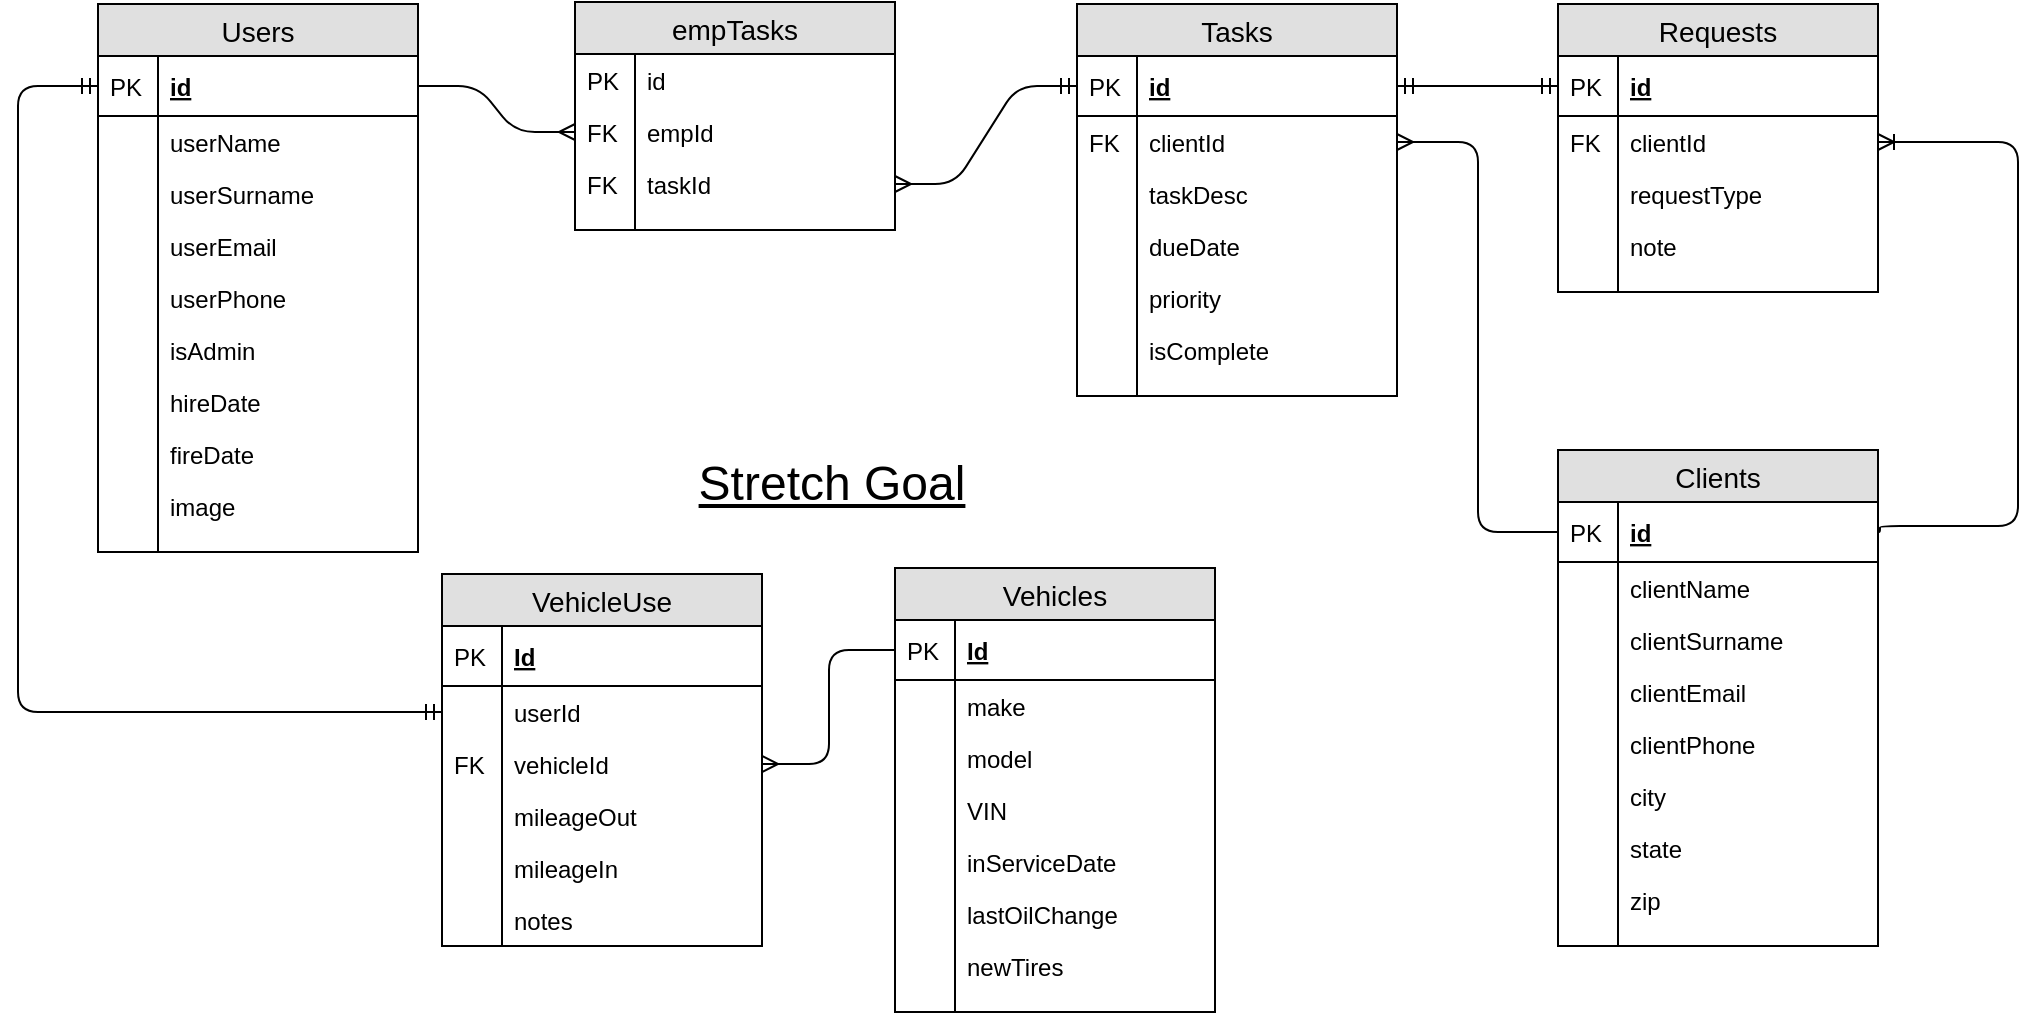 <mxfile version="10.5.8" type="device"><diagram name="Page-1" id="2ca16b54-16f6-2749-3443-fa8db7711227"><mxGraphModel dx="840" dy="484" grid="1" gridSize="10" guides="1" tooltips="1" connect="1" arrows="1" fold="1" page="1" pageScale="1" pageWidth="1100" pageHeight="850" background="#ffffff" math="0" shadow="0"><root><mxCell id="0"/><mxCell id="1" parent="0"/><mxCell id="F_n3rUOLWRbRw96X5YG7-2" value="" style="fontSize=12;html=1;endArrow=ERmany;edgeStyle=elbowEdgeStyle;exitX=0;exitY=0.5;exitDx=0;exitDy=0;entryX=1;entryY=0.5;entryDx=0;entryDy=0;" parent="1" source="qAMtB1thlUddz2v6_5Dv-2" target="qAMtB1thlUddz2v6_5Dv-35" edge="1"><mxGeometry width="100" height="100" relative="1" as="geometry"><mxPoint x="540" y="420" as="sourcePoint"/><mxPoint x="721" y="140" as="targetPoint"/></mxGeometry></mxCell><mxCell id="F_n3rUOLWRbRw96X5YG7-23" value="" style="edgeStyle=entityRelationEdgeStyle;fontSize=12;html=1;endArrow=ERmandOne;startArrow=ERmany;entryX=0;entryY=0.5;entryDx=0;entryDy=0;exitX=1;exitY=0.5;exitDx=0;exitDy=0;startFill=0;" parent="1" source="qAMtB1thlUddz2v6_5Dv-85" target="qAMtB1thlUddz2v6_5Dv-33" edge="1"><mxGeometry width="100" height="100" relative="1" as="geometry"><mxPoint x="450" y="140" as="sourcePoint"/><mxPoint x="170" y="320" as="targetPoint"/></mxGeometry></mxCell><mxCell id="F_n3rUOLWRbRw96X5YG7-24" value="" style="edgeStyle=entityRelationEdgeStyle;fontSize=12;html=1;endArrow=ERmany;exitX=1;exitY=0.5;exitDx=0;exitDy=0;entryX=0;entryY=0.5;entryDx=0;entryDy=0;" parent="1" source="qAMtB1thlUddz2v6_5Dv-58" target="W-1CjCcEE8pVNK3PiZX0-1" edge="1"><mxGeometry width="100" height="100" relative="1" as="geometry"><mxPoint x="70" y="420" as="sourcePoint"/><mxPoint x="310.667" y="141.333" as="targetPoint"/></mxGeometry></mxCell><mxCell id="F_n3rUOLWRbRw96X5YG7-30" value="Vehicles" style="swimlane;fontStyle=0;childLayout=stackLayout;horizontal=1;startSize=26;fillColor=#e0e0e0;horizontalStack=0;resizeParent=1;resizeParentMax=0;resizeLast=0;collapsible=1;marginBottom=0;swimlaneFillColor=#ffffff;align=center;fontSize=14;" parent="1" vertex="1"><mxGeometry x="458.5" y="381" width="160" height="222" as="geometry"/></mxCell><mxCell id="F_n3rUOLWRbRw96X5YG7-31" value="Id" style="shape=partialRectangle;top=0;left=0;right=0;bottom=1;align=left;verticalAlign=middle;fillColor=none;spacingLeft=34;spacingRight=4;overflow=hidden;rotatable=0;points=[[0,0.5],[1,0.5]];portConstraint=eastwest;dropTarget=0;fontStyle=5;fontSize=12;" parent="F_n3rUOLWRbRw96X5YG7-30" vertex="1"><mxGeometry y="26" width="160" height="30" as="geometry"/></mxCell><mxCell id="F_n3rUOLWRbRw96X5YG7-32" value="PK" style="shape=partialRectangle;top=0;left=0;bottom=0;fillColor=none;align=left;verticalAlign=middle;spacingLeft=4;spacingRight=4;overflow=hidden;rotatable=0;points=[];portConstraint=eastwest;part=1;fontSize=12;" parent="F_n3rUOLWRbRw96X5YG7-31" vertex="1" connectable="0"><mxGeometry width="30" height="30" as="geometry"/></mxCell><mxCell id="F_n3rUOLWRbRw96X5YG7-33" value="make" style="shape=partialRectangle;top=0;left=0;right=0;bottom=0;align=left;verticalAlign=top;fillColor=none;spacingLeft=34;spacingRight=4;overflow=hidden;rotatable=0;points=[[0,0.5],[1,0.5]];portConstraint=eastwest;dropTarget=0;fontSize=12;" parent="F_n3rUOLWRbRw96X5YG7-30" vertex="1"><mxGeometry y="56" width="160" height="26" as="geometry"/></mxCell><mxCell id="F_n3rUOLWRbRw96X5YG7-34" value="" style="shape=partialRectangle;top=0;left=0;bottom=0;fillColor=none;align=left;verticalAlign=top;spacingLeft=4;spacingRight=4;overflow=hidden;rotatable=0;points=[];portConstraint=eastwest;part=1;fontSize=12;" parent="F_n3rUOLWRbRw96X5YG7-33" vertex="1" connectable="0"><mxGeometry width="30" height="26" as="geometry"/></mxCell><mxCell id="F_n3rUOLWRbRw96X5YG7-35" value="model" style="shape=partialRectangle;top=0;left=0;right=0;bottom=0;align=left;verticalAlign=top;fillColor=none;spacingLeft=34;spacingRight=4;overflow=hidden;rotatable=0;points=[[0,0.5],[1,0.5]];portConstraint=eastwest;dropTarget=0;fontSize=12;" parent="F_n3rUOLWRbRw96X5YG7-30" vertex="1"><mxGeometry y="82" width="160" height="26" as="geometry"/></mxCell><mxCell id="F_n3rUOLWRbRw96X5YG7-36" value="" style="shape=partialRectangle;top=0;left=0;bottom=0;fillColor=none;align=left;verticalAlign=top;spacingLeft=4;spacingRight=4;overflow=hidden;rotatable=0;points=[];portConstraint=eastwest;part=1;fontSize=12;" parent="F_n3rUOLWRbRw96X5YG7-35" vertex="1" connectable="0"><mxGeometry width="30" height="26" as="geometry"/></mxCell><mxCell id="F_n3rUOLWRbRw96X5YG7-37" value="VIN" style="shape=partialRectangle;top=0;left=0;right=0;bottom=0;align=left;verticalAlign=top;fillColor=none;spacingLeft=34;spacingRight=4;overflow=hidden;rotatable=0;points=[[0,0.5],[1,0.5]];portConstraint=eastwest;dropTarget=0;fontSize=12;" parent="F_n3rUOLWRbRw96X5YG7-30" vertex="1"><mxGeometry y="108" width="160" height="26" as="geometry"/></mxCell><mxCell id="F_n3rUOLWRbRw96X5YG7-38" value="" style="shape=partialRectangle;top=0;left=0;bottom=0;fillColor=none;align=left;verticalAlign=top;spacingLeft=4;spacingRight=4;overflow=hidden;rotatable=0;points=[];portConstraint=eastwest;part=1;fontSize=12;" parent="F_n3rUOLWRbRw96X5YG7-37" vertex="1" connectable="0"><mxGeometry width="30" height="26" as="geometry"/></mxCell><mxCell id="qAMtB1thlUddz2v6_5Dv-51" value="inServiceDate" style="shape=partialRectangle;top=0;left=0;right=0;bottom=0;align=left;verticalAlign=top;fillColor=none;spacingLeft=34;spacingRight=4;overflow=hidden;rotatable=0;points=[[0,0.5],[1,0.5]];portConstraint=eastwest;dropTarget=0;fontSize=12;" parent="F_n3rUOLWRbRw96X5YG7-30" vertex="1"><mxGeometry y="134" width="160" height="26" as="geometry"/></mxCell><mxCell id="qAMtB1thlUddz2v6_5Dv-52" value="" style="shape=partialRectangle;top=0;left=0;bottom=0;fillColor=none;align=left;verticalAlign=top;spacingLeft=4;spacingRight=4;overflow=hidden;rotatable=0;points=[];portConstraint=eastwest;part=1;fontSize=12;" parent="qAMtB1thlUddz2v6_5Dv-51" vertex="1" connectable="0"><mxGeometry width="30" height="26" as="geometry"/></mxCell><mxCell id="qAMtB1thlUddz2v6_5Dv-53" value="lastOilChange" style="shape=partialRectangle;top=0;left=0;right=0;bottom=0;align=left;verticalAlign=top;fillColor=none;spacingLeft=34;spacingRight=4;overflow=hidden;rotatable=0;points=[[0,0.5],[1,0.5]];portConstraint=eastwest;dropTarget=0;fontSize=12;" parent="F_n3rUOLWRbRw96X5YG7-30" vertex="1"><mxGeometry y="160" width="160" height="26" as="geometry"/></mxCell><mxCell id="qAMtB1thlUddz2v6_5Dv-54" value="" style="shape=partialRectangle;top=0;left=0;bottom=0;fillColor=none;align=left;verticalAlign=top;spacingLeft=4;spacingRight=4;overflow=hidden;rotatable=0;points=[];portConstraint=eastwest;part=1;fontSize=12;" parent="qAMtB1thlUddz2v6_5Dv-53" vertex="1" connectable="0"><mxGeometry width="30" height="26" as="geometry"/></mxCell><mxCell id="qAMtB1thlUddz2v6_5Dv-55" value="newTires&#10;&#10;" style="shape=partialRectangle;top=0;left=0;right=0;bottom=0;align=left;verticalAlign=top;fillColor=none;spacingLeft=34;spacingRight=4;overflow=hidden;rotatable=0;points=[[0,0.5],[1,0.5]];portConstraint=eastwest;dropTarget=0;fontSize=12;" parent="F_n3rUOLWRbRw96X5YG7-30" vertex="1"><mxGeometry y="186" width="160" height="26" as="geometry"/></mxCell><mxCell id="qAMtB1thlUddz2v6_5Dv-56" value="" style="shape=partialRectangle;top=0;left=0;bottom=0;fillColor=none;align=left;verticalAlign=top;spacingLeft=4;spacingRight=4;overflow=hidden;rotatable=0;points=[];portConstraint=eastwest;part=1;fontSize=12;" parent="qAMtB1thlUddz2v6_5Dv-55" vertex="1" connectable="0"><mxGeometry width="30" height="26" as="geometry"/></mxCell><mxCell id="F_n3rUOLWRbRw96X5YG7-39" value="" style="shape=partialRectangle;top=0;left=0;right=0;bottom=0;align=left;verticalAlign=top;fillColor=none;spacingLeft=34;spacingRight=4;overflow=hidden;rotatable=0;points=[[0,0.5],[1,0.5]];portConstraint=eastwest;dropTarget=0;fontSize=12;" parent="F_n3rUOLWRbRw96X5YG7-30" vertex="1"><mxGeometry y="212" width="160" height="10" as="geometry"/></mxCell><mxCell id="F_n3rUOLWRbRw96X5YG7-40" value="" style="shape=partialRectangle;top=0;left=0;bottom=0;fillColor=none;align=left;verticalAlign=top;spacingLeft=4;spacingRight=4;overflow=hidden;rotatable=0;points=[];portConstraint=eastwest;part=1;fontSize=12;" parent="F_n3rUOLWRbRw96X5YG7-39" vertex="1" connectable="0"><mxGeometry width="30" height="10" as="geometry"/></mxCell><mxCell id="F_n3rUOLWRbRw96X5YG7-48" value="VehicleUse" style="swimlane;fontStyle=0;childLayout=stackLayout;horizontal=1;startSize=26;fillColor=#e0e0e0;horizontalStack=0;resizeParent=1;resizeParentMax=0;resizeLast=0;collapsible=1;marginBottom=0;swimlaneFillColor=#ffffff;align=center;fontSize=14;" parent="1" vertex="1"><mxGeometry x="232" y="384" width="160" height="186" as="geometry"/></mxCell><mxCell id="F_n3rUOLWRbRw96X5YG7-49" value="Id" style="shape=partialRectangle;top=0;left=0;right=0;bottom=1;align=left;verticalAlign=middle;fillColor=none;spacingLeft=34;spacingRight=4;overflow=hidden;rotatable=0;points=[[0,0.5],[1,0.5]];portConstraint=eastwest;dropTarget=0;fontStyle=5;fontSize=12;" parent="F_n3rUOLWRbRw96X5YG7-48" vertex="1"><mxGeometry y="26" width="160" height="30" as="geometry"/></mxCell><mxCell id="F_n3rUOLWRbRw96X5YG7-50" value="PK" style="shape=partialRectangle;top=0;left=0;bottom=0;fillColor=none;align=left;verticalAlign=middle;spacingLeft=4;spacingRight=4;overflow=hidden;rotatable=0;points=[];portConstraint=eastwest;part=1;fontSize=12;" parent="F_n3rUOLWRbRw96X5YG7-49" vertex="1" connectable="0"><mxGeometry width="30" height="30" as="geometry"/></mxCell><mxCell id="F_n3rUOLWRbRw96X5YG7-51" value="userId" style="shape=partialRectangle;top=0;left=0;right=0;bottom=0;align=left;verticalAlign=top;fillColor=none;spacingLeft=34;spacingRight=4;overflow=hidden;rotatable=0;points=[[0,0.5],[1,0.5]];portConstraint=eastwest;dropTarget=0;fontSize=12;" parent="F_n3rUOLWRbRw96X5YG7-48" vertex="1"><mxGeometry y="56" width="160" height="26" as="geometry"/></mxCell><mxCell id="F_n3rUOLWRbRw96X5YG7-52" value="" style="shape=partialRectangle;top=0;left=0;bottom=0;fillColor=none;align=left;verticalAlign=top;spacingLeft=4;spacingRight=4;overflow=hidden;rotatable=0;points=[];portConstraint=eastwest;part=1;fontSize=12;" parent="F_n3rUOLWRbRw96X5YG7-51" vertex="1" connectable="0"><mxGeometry width="30" height="26" as="geometry"/></mxCell><mxCell id="F_n3rUOLWRbRw96X5YG7-53" value="vehicleId" style="shape=partialRectangle;top=0;left=0;right=0;bottom=0;align=left;verticalAlign=top;fillColor=none;spacingLeft=34;spacingRight=4;overflow=hidden;rotatable=0;points=[[0,0.5],[1,0.5]];portConstraint=eastwest;dropTarget=0;fontSize=12;" parent="F_n3rUOLWRbRw96X5YG7-48" vertex="1"><mxGeometry y="82" width="160" height="26" as="geometry"/></mxCell><mxCell id="F_n3rUOLWRbRw96X5YG7-54" value="FK" style="shape=partialRectangle;top=0;left=0;bottom=0;fillColor=none;align=left;verticalAlign=top;spacingLeft=4;spacingRight=4;overflow=hidden;rotatable=0;points=[];portConstraint=eastwest;part=1;fontSize=12;" parent="F_n3rUOLWRbRw96X5YG7-53" vertex="1" connectable="0"><mxGeometry width="30" height="26" as="geometry"/></mxCell><mxCell id="F_n3rUOLWRbRw96X5YG7-66" value="mileageOut" style="shape=partialRectangle;top=0;left=0;right=0;bottom=0;align=left;verticalAlign=top;fillColor=none;spacingLeft=34;spacingRight=4;overflow=hidden;rotatable=0;points=[[0,0.5],[1,0.5]];portConstraint=eastwest;dropTarget=0;fontSize=12;" parent="F_n3rUOLWRbRw96X5YG7-48" vertex="1"><mxGeometry y="108" width="160" height="26" as="geometry"/></mxCell><mxCell id="F_n3rUOLWRbRw96X5YG7-67" value="" style="shape=partialRectangle;top=0;left=0;bottom=0;fillColor=none;align=left;verticalAlign=top;spacingLeft=4;spacingRight=4;overflow=hidden;rotatable=0;points=[];portConstraint=eastwest;part=1;fontSize=12;" parent="F_n3rUOLWRbRw96X5YG7-66" vertex="1" connectable="0"><mxGeometry width="30" height="26" as="geometry"/></mxCell><mxCell id="F_n3rUOLWRbRw96X5YG7-55" value="mileageIn" style="shape=partialRectangle;top=0;left=0;right=0;bottom=0;align=left;verticalAlign=top;fillColor=none;spacingLeft=34;spacingRight=4;overflow=hidden;rotatable=0;points=[[0,0.5],[1,0.5]];portConstraint=eastwest;dropTarget=0;fontSize=12;" parent="F_n3rUOLWRbRw96X5YG7-48" vertex="1"><mxGeometry y="134" width="160" height="26" as="geometry"/></mxCell><mxCell id="F_n3rUOLWRbRw96X5YG7-56" value="" style="shape=partialRectangle;top=0;left=0;bottom=0;fillColor=none;align=left;verticalAlign=top;spacingLeft=4;spacingRight=4;overflow=hidden;rotatable=0;points=[];portConstraint=eastwest;part=1;fontSize=12;" parent="F_n3rUOLWRbRw96X5YG7-55" vertex="1" connectable="0"><mxGeometry width="30" height="26" as="geometry"/></mxCell><mxCell id="qAMtB1thlUddz2v6_5Dv-49" value="notes" style="shape=partialRectangle;top=0;left=0;right=0;bottom=0;align=left;verticalAlign=top;fillColor=none;spacingLeft=34;spacingRight=4;overflow=hidden;rotatable=0;points=[[0,0.5],[1,0.5]];portConstraint=eastwest;dropTarget=0;fontSize=12;" parent="F_n3rUOLWRbRw96X5YG7-48" vertex="1"><mxGeometry y="160" width="160" height="26" as="geometry"/></mxCell><mxCell id="qAMtB1thlUddz2v6_5Dv-50" value="" style="shape=partialRectangle;top=0;left=0;bottom=0;fillColor=none;align=left;verticalAlign=top;spacingLeft=4;spacingRight=4;overflow=hidden;rotatable=0;points=[];portConstraint=eastwest;part=1;fontSize=12;" parent="qAMtB1thlUddz2v6_5Dv-49" vertex="1" connectable="0"><mxGeometry width="30" height="26" as="geometry"/></mxCell><mxCell id="F_n3rUOLWRbRw96X5YG7-82" value="" style="fontSize=12;html=1;endArrow=ERmandOne;startArrow=ERmandOne;entryX=0;entryY=0.5;entryDx=0;entryDy=0;exitX=0.011;exitY=0.161;exitDx=0;exitDy=0;exitPerimeter=0;strokeColor=none;rounded=0;" parent="1" target="F_n3rUOLWRbRw96X5YG7-51" edge="1"><mxGeometry width="100" height="100" relative="1" as="geometry"><mxPoint x="61.333" y="129.333" as="sourcePoint"/><mxPoint x="170" y="560" as="targetPoint"/></mxGeometry></mxCell><mxCell id="F_n3rUOLWRbRw96X5YG7-83" value="" style="edgeStyle=elbowEdgeStyle;fontSize=12;html=1;endArrow=ERmandOne;startArrow=ERmandOne;entryX=0;entryY=0.5;entryDx=0;entryDy=0;exitX=0;exitY=0.5;exitDx=0;exitDy=0;" parent="1" source="F_n3rUOLWRbRw96X5YG7-51" target="qAMtB1thlUddz2v6_5Dv-58" edge="1"><mxGeometry width="100" height="100" relative="1" as="geometry"><mxPoint x="50" y="660" as="sourcePoint"/><mxPoint x="150" y="560" as="targetPoint"/><Array as="points"><mxPoint x="20" y="290"/><mxPoint x="260" y="330"/></Array></mxGeometry></mxCell><mxCell id="F_n3rUOLWRbRw96X5YG7-87" value="" style="fontSize=12;html=1;endArrow=ERmany;entryX=1;entryY=0.5;entryDx=0;entryDy=0;exitX=0;exitY=0.5;exitDx=0;exitDy=0;edgeStyle=elbowEdgeStyle;" parent="1" source="F_n3rUOLWRbRw96X5YG7-31" target="F_n3rUOLWRbRw96X5YG7-53" edge="1"><mxGeometry width="100" height="100" relative="1" as="geometry"><mxPoint x="-96" y="591" as="sourcePoint"/><mxPoint x="4" y="491" as="targetPoint"/></mxGeometry></mxCell><mxCell id="Wy26RflPWvKwtDGVG8zo-1" value="&lt;font style=&quot;font-size: 24px&quot;&gt;&lt;u&gt;Stretch Goal&lt;/u&gt;&lt;/font&gt;" style="text;html=1;strokeColor=none;fillColor=none;align=center;verticalAlign=middle;whiteSpace=wrap;rounded=0;" parent="1" vertex="1"><mxGeometry x="312" y="329" width="230" height="20" as="geometry"/></mxCell><mxCell id="Wy26RflPWvKwtDGVG8zo-7" value="Requests" style="swimlane;fontStyle=0;childLayout=stackLayout;horizontal=1;startSize=26;fillColor=#e0e0e0;horizontalStack=0;resizeParent=1;resizeParentMax=0;resizeLast=0;collapsible=1;marginBottom=0;swimlaneFillColor=#ffffff;align=center;fontSize=14;" parent="1" vertex="1"><mxGeometry x="790" y="99" width="160" height="144" as="geometry"/></mxCell><mxCell id="Wy26RflPWvKwtDGVG8zo-8" value="id" style="shape=partialRectangle;top=0;left=0;right=0;bottom=1;align=left;verticalAlign=middle;fillColor=none;spacingLeft=34;spacingRight=4;overflow=hidden;rotatable=0;points=[[0,0.5],[1,0.5]];portConstraint=eastwest;dropTarget=0;fontStyle=5;fontSize=12;" parent="Wy26RflPWvKwtDGVG8zo-7" vertex="1"><mxGeometry y="26" width="160" height="30" as="geometry"/></mxCell><mxCell id="Wy26RflPWvKwtDGVG8zo-9" value="PK" style="shape=partialRectangle;top=0;left=0;bottom=0;fillColor=none;align=left;verticalAlign=middle;spacingLeft=4;spacingRight=4;overflow=hidden;rotatable=0;points=[];portConstraint=eastwest;part=1;fontSize=12;" parent="Wy26RflPWvKwtDGVG8zo-8" vertex="1" connectable="0"><mxGeometry width="30" height="30" as="geometry"/></mxCell><mxCell id="Wy26RflPWvKwtDGVG8zo-10" value="clientId" style="shape=partialRectangle;top=0;left=0;right=0;bottom=0;align=left;verticalAlign=top;fillColor=none;spacingLeft=34;spacingRight=4;overflow=hidden;rotatable=0;points=[[0,0.5],[1,0.5]];portConstraint=eastwest;dropTarget=0;fontSize=12;" parent="Wy26RflPWvKwtDGVG8zo-7" vertex="1"><mxGeometry y="56" width="160" height="26" as="geometry"/></mxCell><mxCell id="Wy26RflPWvKwtDGVG8zo-11" value="FK" style="shape=partialRectangle;top=0;left=0;bottom=0;fillColor=none;align=left;verticalAlign=top;spacingLeft=4;spacingRight=4;overflow=hidden;rotatable=0;points=[];portConstraint=eastwest;part=1;fontSize=12;" parent="Wy26RflPWvKwtDGVG8zo-10" vertex="1" connectable="0"><mxGeometry width="30" height="26" as="geometry"/></mxCell><mxCell id="Wy26RflPWvKwtDGVG8zo-12" value="requestType" style="shape=partialRectangle;top=0;left=0;right=0;bottom=0;align=left;verticalAlign=top;fillColor=none;spacingLeft=34;spacingRight=4;overflow=hidden;rotatable=0;points=[[0,0.5],[1,0.5]];portConstraint=eastwest;dropTarget=0;fontSize=12;" parent="Wy26RflPWvKwtDGVG8zo-7" vertex="1"><mxGeometry y="82" width="160" height="26" as="geometry"/></mxCell><mxCell id="Wy26RflPWvKwtDGVG8zo-13" value="" style="shape=partialRectangle;top=0;left=0;bottom=0;fillColor=none;align=left;verticalAlign=top;spacingLeft=4;spacingRight=4;overflow=hidden;rotatable=0;points=[];portConstraint=eastwest;part=1;fontSize=12;" parent="Wy26RflPWvKwtDGVG8zo-12" vertex="1" connectable="0"><mxGeometry width="30" height="26" as="geometry"/></mxCell><mxCell id="Wy26RflPWvKwtDGVG8zo-14" value="note" style="shape=partialRectangle;top=0;left=0;right=0;bottom=0;align=left;verticalAlign=top;fillColor=none;spacingLeft=34;spacingRight=4;overflow=hidden;rotatable=0;points=[[0,0.5],[1,0.5]];portConstraint=eastwest;dropTarget=0;fontSize=12;" parent="Wy26RflPWvKwtDGVG8zo-7" vertex="1"><mxGeometry y="108" width="160" height="26" as="geometry"/></mxCell><mxCell id="Wy26RflPWvKwtDGVG8zo-15" value="" style="shape=partialRectangle;top=0;left=0;bottom=0;fillColor=none;align=left;verticalAlign=top;spacingLeft=4;spacingRight=4;overflow=hidden;rotatable=0;points=[];portConstraint=eastwest;part=1;fontSize=12;" parent="Wy26RflPWvKwtDGVG8zo-14" vertex="1" connectable="0"><mxGeometry width="30" height="26" as="geometry"/></mxCell><mxCell id="Wy26RflPWvKwtDGVG8zo-16" value="" style="shape=partialRectangle;top=0;left=0;right=0;bottom=0;align=left;verticalAlign=top;fillColor=none;spacingLeft=34;spacingRight=4;overflow=hidden;rotatable=0;points=[[0,0.5],[1,0.5]];portConstraint=eastwest;dropTarget=0;fontSize=12;" parent="Wy26RflPWvKwtDGVG8zo-7" vertex="1"><mxGeometry y="134" width="160" height="10" as="geometry"/></mxCell><mxCell id="Wy26RflPWvKwtDGVG8zo-17" value="" style="shape=partialRectangle;top=0;left=0;bottom=0;fillColor=none;align=left;verticalAlign=top;spacingLeft=4;spacingRight=4;overflow=hidden;rotatable=0;points=[];portConstraint=eastwest;part=1;fontSize=12;" parent="Wy26RflPWvKwtDGVG8zo-16" vertex="1" connectable="0"><mxGeometry width="30" height="10" as="geometry"/></mxCell><mxCell id="Wy26RflPWvKwtDGVG8zo-18" value="" style="edgeStyle=orthogonalEdgeStyle;fontSize=12;html=1;endArrow=ERoneToMany;entryX=1;entryY=0.5;entryDx=0;entryDy=0;exitX=1;exitY=0.5;exitDx=0;exitDy=0;" parent="1" source="qAMtB1thlUddz2v6_5Dv-2" target="Wy26RflPWvKwtDGVG8zo-10" edge="1"><mxGeometry width="100" height="100" relative="1" as="geometry"><mxPoint x="970" y="370" as="sourcePoint"/><mxPoint x="680" y="428" as="targetPoint"/><Array as="points"><mxPoint x="951" y="360"/><mxPoint x="1020" y="360"/><mxPoint x="1020" y="168"/></Array></mxGeometry></mxCell><mxCell id="Wy26RflPWvKwtDGVG8zo-19" value="" style="edgeStyle=entityRelationEdgeStyle;fontSize=12;html=1;endArrow=ERmandOne;startArrow=ERmandOne;entryX=0;entryY=0.5;entryDx=0;entryDy=0;exitX=1;exitY=0.5;exitDx=0;exitDy=0;" parent="1" source="qAMtB1thlUddz2v6_5Dv-33" target="Wy26RflPWvKwtDGVG8zo-8" edge="1"><mxGeometry width="100" height="100" relative="1" as="geometry"><mxPoint x="730" y="130" as="sourcePoint"/><mxPoint x="680" y="380" as="targetPoint"/></mxGeometry></mxCell><mxCell id="qAMtB1thlUddz2v6_5Dv-1" value="Clients" style="swimlane;fontStyle=0;childLayout=stackLayout;horizontal=1;startSize=26;fillColor=#e0e0e0;horizontalStack=0;resizeParent=1;resizeParentMax=0;resizeLast=0;collapsible=1;marginBottom=0;swimlaneFillColor=#ffffff;align=center;fontSize=14;" parent="1" vertex="1"><mxGeometry x="790" y="322" width="160" height="248" as="geometry"/></mxCell><mxCell id="qAMtB1thlUddz2v6_5Dv-2" value="id" style="shape=partialRectangle;top=0;left=0;right=0;bottom=1;align=left;verticalAlign=middle;fillColor=none;spacingLeft=34;spacingRight=4;overflow=hidden;rotatable=0;points=[[0,0.5],[1,0.5]];portConstraint=eastwest;dropTarget=0;fontStyle=5;fontSize=12;" parent="qAMtB1thlUddz2v6_5Dv-1" vertex="1"><mxGeometry y="26" width="160" height="30" as="geometry"/></mxCell><mxCell id="qAMtB1thlUddz2v6_5Dv-3" value="PK" style="shape=partialRectangle;top=0;left=0;bottom=0;fillColor=none;align=left;verticalAlign=middle;spacingLeft=4;spacingRight=4;overflow=hidden;rotatable=0;points=[];portConstraint=eastwest;part=1;fontSize=12;" parent="qAMtB1thlUddz2v6_5Dv-2" vertex="1" connectable="0"><mxGeometry width="30" height="30" as="geometry"/></mxCell><mxCell id="qAMtB1thlUddz2v6_5Dv-4" value="clientName" style="shape=partialRectangle;top=0;left=0;right=0;bottom=0;align=left;verticalAlign=top;fillColor=none;spacingLeft=34;spacingRight=4;overflow=hidden;rotatable=0;points=[[0,0.5],[1,0.5]];portConstraint=eastwest;dropTarget=0;fontSize=12;" parent="qAMtB1thlUddz2v6_5Dv-1" vertex="1"><mxGeometry y="56" width="160" height="26" as="geometry"/></mxCell><mxCell id="qAMtB1thlUddz2v6_5Dv-5" value="" style="shape=partialRectangle;top=0;left=0;bottom=0;fillColor=none;align=left;verticalAlign=top;spacingLeft=4;spacingRight=4;overflow=hidden;rotatable=0;points=[];portConstraint=eastwest;part=1;fontSize=12;" parent="qAMtB1thlUddz2v6_5Dv-4" vertex="1" connectable="0"><mxGeometry width="30" height="26" as="geometry"/></mxCell><mxCell id="qAMtB1thlUddz2v6_5Dv-26" value="clientSurname" style="shape=partialRectangle;top=0;left=0;right=0;bottom=0;align=left;verticalAlign=top;fillColor=none;spacingLeft=34;spacingRight=4;overflow=hidden;rotatable=0;points=[[0,0.5],[1,0.5]];portConstraint=eastwest;dropTarget=0;fontSize=12;" parent="qAMtB1thlUddz2v6_5Dv-1" vertex="1"><mxGeometry y="82" width="160" height="26" as="geometry"/></mxCell><mxCell id="qAMtB1thlUddz2v6_5Dv-27" value="" style="shape=partialRectangle;top=0;left=0;bottom=0;fillColor=none;align=left;verticalAlign=top;spacingLeft=4;spacingRight=4;overflow=hidden;rotatable=0;points=[];portConstraint=eastwest;part=1;fontSize=12;" parent="qAMtB1thlUddz2v6_5Dv-26" vertex="1" connectable="0"><mxGeometry width="30" height="26" as="geometry"/></mxCell><mxCell id="qAMtB1thlUddz2v6_5Dv-24" value="clientEmail" style="shape=partialRectangle;top=0;left=0;right=0;bottom=0;align=left;verticalAlign=top;fillColor=none;spacingLeft=34;spacingRight=4;overflow=hidden;rotatable=0;points=[[0,0.5],[1,0.5]];portConstraint=eastwest;dropTarget=0;fontSize=12;" parent="qAMtB1thlUddz2v6_5Dv-1" vertex="1"><mxGeometry y="108" width="160" height="26" as="geometry"/></mxCell><mxCell id="qAMtB1thlUddz2v6_5Dv-25" value="" style="shape=partialRectangle;top=0;left=0;bottom=0;fillColor=none;align=left;verticalAlign=top;spacingLeft=4;spacingRight=4;overflow=hidden;rotatable=0;points=[];portConstraint=eastwest;part=1;fontSize=12;" parent="qAMtB1thlUddz2v6_5Dv-24" vertex="1" connectable="0"><mxGeometry width="30" height="26" as="geometry"/></mxCell><mxCell id="qAMtB1thlUddz2v6_5Dv-6" value="clientPhone" style="shape=partialRectangle;top=0;left=0;right=0;bottom=0;align=left;verticalAlign=top;fillColor=none;spacingLeft=34;spacingRight=4;overflow=hidden;rotatable=0;points=[[0,0.5],[1,0.5]];portConstraint=eastwest;dropTarget=0;fontSize=12;" parent="qAMtB1thlUddz2v6_5Dv-1" vertex="1"><mxGeometry y="134" width="160" height="26" as="geometry"/></mxCell><mxCell id="qAMtB1thlUddz2v6_5Dv-7" value="" style="shape=partialRectangle;top=0;left=0;bottom=0;fillColor=none;align=left;verticalAlign=top;spacingLeft=4;spacingRight=4;overflow=hidden;rotatable=0;points=[];portConstraint=eastwest;part=1;fontSize=12;" parent="qAMtB1thlUddz2v6_5Dv-6" vertex="1" connectable="0"><mxGeometry width="30" height="26" as="geometry"/></mxCell><mxCell id="qAMtB1thlUddz2v6_5Dv-28" value="city" style="shape=partialRectangle;top=0;left=0;right=0;bottom=0;align=left;verticalAlign=top;fillColor=none;spacingLeft=34;spacingRight=4;overflow=hidden;rotatable=0;points=[[0,0.5],[1,0.5]];portConstraint=eastwest;dropTarget=0;fontSize=12;" parent="qAMtB1thlUddz2v6_5Dv-1" vertex="1"><mxGeometry y="160" width="160" height="26" as="geometry"/></mxCell><mxCell id="qAMtB1thlUddz2v6_5Dv-29" value="" style="shape=partialRectangle;top=0;left=0;bottom=0;fillColor=none;align=left;verticalAlign=top;spacingLeft=4;spacingRight=4;overflow=hidden;rotatable=0;points=[];portConstraint=eastwest;part=1;fontSize=12;" parent="qAMtB1thlUddz2v6_5Dv-28" vertex="1" connectable="0"><mxGeometry width="30" height="26" as="geometry"/></mxCell><mxCell id="qAMtB1thlUddz2v6_5Dv-30" value="state" style="shape=partialRectangle;top=0;left=0;right=0;bottom=0;align=left;verticalAlign=top;fillColor=none;spacingLeft=34;spacingRight=4;overflow=hidden;rotatable=0;points=[[0,0.5],[1,0.5]];portConstraint=eastwest;dropTarget=0;fontSize=12;" parent="qAMtB1thlUddz2v6_5Dv-1" vertex="1"><mxGeometry y="186" width="160" height="26" as="geometry"/></mxCell><mxCell id="qAMtB1thlUddz2v6_5Dv-31" value="" style="shape=partialRectangle;top=0;left=0;bottom=0;fillColor=none;align=left;verticalAlign=top;spacingLeft=4;spacingRight=4;overflow=hidden;rotatable=0;points=[];portConstraint=eastwest;part=1;fontSize=12;" parent="qAMtB1thlUddz2v6_5Dv-30" vertex="1" connectable="0"><mxGeometry width="30" height="26" as="geometry"/></mxCell><mxCell id="qAMtB1thlUddz2v6_5Dv-8" value="zip" style="shape=partialRectangle;top=0;left=0;right=0;bottom=0;align=left;verticalAlign=top;fillColor=none;spacingLeft=34;spacingRight=4;overflow=hidden;rotatable=0;points=[[0,0.5],[1,0.5]];portConstraint=eastwest;dropTarget=0;fontSize=12;" parent="qAMtB1thlUddz2v6_5Dv-1" vertex="1"><mxGeometry y="212" width="160" height="26" as="geometry"/></mxCell><mxCell id="qAMtB1thlUddz2v6_5Dv-9" value="" style="shape=partialRectangle;top=0;left=0;bottom=0;fillColor=none;align=left;verticalAlign=top;spacingLeft=4;spacingRight=4;overflow=hidden;rotatable=0;points=[];portConstraint=eastwest;part=1;fontSize=12;" parent="qAMtB1thlUddz2v6_5Dv-8" vertex="1" connectable="0"><mxGeometry width="30" height="26" as="geometry"/></mxCell><mxCell id="qAMtB1thlUddz2v6_5Dv-10" value="" style="shape=partialRectangle;top=0;left=0;right=0;bottom=0;align=left;verticalAlign=top;fillColor=none;spacingLeft=34;spacingRight=4;overflow=hidden;rotatable=0;points=[[0,0.5],[1,0.5]];portConstraint=eastwest;dropTarget=0;fontSize=12;" parent="qAMtB1thlUddz2v6_5Dv-1" vertex="1"><mxGeometry y="238" width="160" height="10" as="geometry"/></mxCell><mxCell id="qAMtB1thlUddz2v6_5Dv-11" value="" style="shape=partialRectangle;top=0;left=0;bottom=0;fillColor=none;align=left;verticalAlign=top;spacingLeft=4;spacingRight=4;overflow=hidden;rotatable=0;points=[];portConstraint=eastwest;part=1;fontSize=12;" parent="qAMtB1thlUddz2v6_5Dv-10" vertex="1" connectable="0"><mxGeometry width="30" height="10" as="geometry"/></mxCell><mxCell id="qAMtB1thlUddz2v6_5Dv-32" value="Tasks" style="swimlane;fontStyle=0;childLayout=stackLayout;horizontal=1;startSize=26;fillColor=#e0e0e0;horizontalStack=0;resizeParent=1;resizeParentMax=0;resizeLast=0;collapsible=1;marginBottom=0;swimlaneFillColor=#ffffff;align=center;fontSize=14;" parent="1" vertex="1"><mxGeometry x="549.5" y="99" width="160" height="196" as="geometry"/></mxCell><mxCell id="qAMtB1thlUddz2v6_5Dv-33" value="id" style="shape=partialRectangle;top=0;left=0;right=0;bottom=1;align=left;verticalAlign=middle;fillColor=none;spacingLeft=34;spacingRight=4;overflow=hidden;rotatable=0;points=[[0,0.5],[1,0.5]];portConstraint=eastwest;dropTarget=0;fontStyle=5;fontSize=12;" parent="qAMtB1thlUddz2v6_5Dv-32" vertex="1"><mxGeometry y="26" width="160" height="30" as="geometry"/></mxCell><mxCell id="qAMtB1thlUddz2v6_5Dv-34" value="PK" style="shape=partialRectangle;top=0;left=0;bottom=0;fillColor=none;align=left;verticalAlign=middle;spacingLeft=4;spacingRight=4;overflow=hidden;rotatable=0;points=[];portConstraint=eastwest;part=1;fontSize=12;" parent="qAMtB1thlUddz2v6_5Dv-33" vertex="1" connectable="0"><mxGeometry width="30" height="30" as="geometry"/></mxCell><mxCell id="qAMtB1thlUddz2v6_5Dv-35" value="clientId" style="shape=partialRectangle;top=0;left=0;right=0;bottom=0;align=left;verticalAlign=top;fillColor=none;spacingLeft=34;spacingRight=4;overflow=hidden;rotatable=0;points=[[0,0.5],[1,0.5]];portConstraint=eastwest;dropTarget=0;fontSize=12;" parent="qAMtB1thlUddz2v6_5Dv-32" vertex="1"><mxGeometry y="56" width="160" height="26" as="geometry"/></mxCell><mxCell id="qAMtB1thlUddz2v6_5Dv-36" value="FK" style="shape=partialRectangle;top=0;left=0;bottom=0;fillColor=none;align=left;verticalAlign=top;spacingLeft=4;spacingRight=4;overflow=hidden;rotatable=0;points=[];portConstraint=eastwest;part=1;fontSize=12;" parent="qAMtB1thlUddz2v6_5Dv-35" vertex="1" connectable="0"><mxGeometry width="30" height="26" as="geometry"/></mxCell><mxCell id="qAMtB1thlUddz2v6_5Dv-37" value="taskDesc" style="shape=partialRectangle;top=0;left=0;right=0;bottom=0;align=left;verticalAlign=top;fillColor=none;spacingLeft=34;spacingRight=4;overflow=hidden;rotatable=0;points=[[0,0.5],[1,0.5]];portConstraint=eastwest;dropTarget=0;fontSize=12;" parent="qAMtB1thlUddz2v6_5Dv-32" vertex="1"><mxGeometry y="82" width="160" height="26" as="geometry"/></mxCell><mxCell id="qAMtB1thlUddz2v6_5Dv-38" value="" style="shape=partialRectangle;top=0;left=0;bottom=0;fillColor=none;align=left;verticalAlign=top;spacingLeft=4;spacingRight=4;overflow=hidden;rotatable=0;points=[];portConstraint=eastwest;part=1;fontSize=12;" parent="qAMtB1thlUddz2v6_5Dv-37" vertex="1" connectable="0"><mxGeometry width="30" height="26" as="geometry"/></mxCell><mxCell id="qAMtB1thlUddz2v6_5Dv-47" value="dueDate" style="shape=partialRectangle;top=0;left=0;right=0;bottom=0;align=left;verticalAlign=top;fillColor=none;spacingLeft=34;spacingRight=4;overflow=hidden;rotatable=0;points=[[0,0.5],[1,0.5]];portConstraint=eastwest;dropTarget=0;fontSize=12;" parent="qAMtB1thlUddz2v6_5Dv-32" vertex="1"><mxGeometry y="108" width="160" height="26" as="geometry"/></mxCell><mxCell id="qAMtB1thlUddz2v6_5Dv-48" value="" style="shape=partialRectangle;top=0;left=0;bottom=0;fillColor=none;align=left;verticalAlign=top;spacingLeft=4;spacingRight=4;overflow=hidden;rotatable=0;points=[];portConstraint=eastwest;part=1;fontSize=12;" parent="qAMtB1thlUddz2v6_5Dv-47" vertex="1" connectable="0"><mxGeometry width="30" height="26" as="geometry"/></mxCell><mxCell id="qAMtB1thlUddz2v6_5Dv-43" value="priority" style="shape=partialRectangle;top=0;left=0;right=0;bottom=0;align=left;verticalAlign=top;fillColor=none;spacingLeft=34;spacingRight=4;overflow=hidden;rotatable=0;points=[[0,0.5],[1,0.5]];portConstraint=eastwest;dropTarget=0;fontSize=12;" parent="qAMtB1thlUddz2v6_5Dv-32" vertex="1"><mxGeometry y="134" width="160" height="26" as="geometry"/></mxCell><mxCell id="qAMtB1thlUddz2v6_5Dv-44" value="" style="shape=partialRectangle;top=0;left=0;bottom=0;fillColor=none;align=left;verticalAlign=top;spacingLeft=4;spacingRight=4;overflow=hidden;rotatable=0;points=[];portConstraint=eastwest;part=1;fontSize=12;" parent="qAMtB1thlUddz2v6_5Dv-43" vertex="1" connectable="0"><mxGeometry width="30" height="26" as="geometry"/></mxCell><mxCell id="qAMtB1thlUddz2v6_5Dv-39" value="isComplete" style="shape=partialRectangle;top=0;left=0;right=0;bottom=0;align=left;verticalAlign=top;fillColor=none;spacingLeft=34;spacingRight=4;overflow=hidden;rotatable=0;points=[[0,0.5],[1,0.5]];portConstraint=eastwest;dropTarget=0;fontSize=12;" parent="qAMtB1thlUddz2v6_5Dv-32" vertex="1"><mxGeometry y="160" width="160" height="26" as="geometry"/></mxCell><mxCell id="qAMtB1thlUddz2v6_5Dv-40" value="" style="shape=partialRectangle;top=0;left=0;bottom=0;fillColor=none;align=left;verticalAlign=top;spacingLeft=4;spacingRight=4;overflow=hidden;rotatable=0;points=[];portConstraint=eastwest;part=1;fontSize=12;" parent="qAMtB1thlUddz2v6_5Dv-39" vertex="1" connectable="0"><mxGeometry width="30" height="26" as="geometry"/></mxCell><mxCell id="qAMtB1thlUddz2v6_5Dv-41" value="" style="shape=partialRectangle;top=0;left=0;right=0;bottom=0;align=left;verticalAlign=top;fillColor=none;spacingLeft=34;spacingRight=4;overflow=hidden;rotatable=0;points=[[0,0.5],[1,0.5]];portConstraint=eastwest;dropTarget=0;fontSize=12;" parent="qAMtB1thlUddz2v6_5Dv-32" vertex="1"><mxGeometry y="186" width="160" height="10" as="geometry"/></mxCell><mxCell id="qAMtB1thlUddz2v6_5Dv-42" value="" style="shape=partialRectangle;top=0;left=0;bottom=0;fillColor=none;align=left;verticalAlign=top;spacingLeft=4;spacingRight=4;overflow=hidden;rotatable=0;points=[];portConstraint=eastwest;part=1;fontSize=12;" parent="qAMtB1thlUddz2v6_5Dv-41" vertex="1" connectable="0"><mxGeometry width="30" height="10" as="geometry"/></mxCell><mxCell id="qAMtB1thlUddz2v6_5Dv-57" value="Users" style="swimlane;fontStyle=0;childLayout=stackLayout;horizontal=1;startSize=26;fillColor=#e0e0e0;horizontalStack=0;resizeParent=1;resizeParentMax=0;resizeLast=0;collapsible=1;marginBottom=0;swimlaneFillColor=#ffffff;align=center;fontSize=14;" parent="1" vertex="1"><mxGeometry x="60" y="99" width="160" height="274" as="geometry"/></mxCell><mxCell id="qAMtB1thlUddz2v6_5Dv-58" value="id" style="shape=partialRectangle;top=0;left=0;right=0;bottom=1;align=left;verticalAlign=middle;fillColor=none;spacingLeft=34;spacingRight=4;overflow=hidden;rotatable=0;points=[[0,0.5],[1,0.5]];portConstraint=eastwest;dropTarget=0;fontStyle=5;fontSize=12;" parent="qAMtB1thlUddz2v6_5Dv-57" vertex="1"><mxGeometry y="26" width="160" height="30" as="geometry"/></mxCell><mxCell id="qAMtB1thlUddz2v6_5Dv-59" value="PK" style="shape=partialRectangle;top=0;left=0;bottom=0;fillColor=none;align=left;verticalAlign=middle;spacingLeft=4;spacingRight=4;overflow=hidden;rotatable=0;points=[];portConstraint=eastwest;part=1;fontSize=12;" parent="qAMtB1thlUddz2v6_5Dv-58" vertex="1" connectable="0"><mxGeometry width="30" height="30" as="geometry"/></mxCell><mxCell id="qAMtB1thlUddz2v6_5Dv-60" value="userName" style="shape=partialRectangle;top=0;left=0;right=0;bottom=0;align=left;verticalAlign=top;fillColor=none;spacingLeft=34;spacingRight=4;overflow=hidden;rotatable=0;points=[[0,0.5],[1,0.5]];portConstraint=eastwest;dropTarget=0;fontSize=12;" parent="qAMtB1thlUddz2v6_5Dv-57" vertex="1"><mxGeometry y="56" width="160" height="26" as="geometry"/></mxCell><mxCell id="qAMtB1thlUddz2v6_5Dv-61" value="" style="shape=partialRectangle;top=0;left=0;bottom=0;fillColor=none;align=left;verticalAlign=top;spacingLeft=4;spacingRight=4;overflow=hidden;rotatable=0;points=[];portConstraint=eastwest;part=1;fontSize=12;" parent="qAMtB1thlUddz2v6_5Dv-60" vertex="1" connectable="0"><mxGeometry width="30" height="26" as="geometry"/></mxCell><mxCell id="qAMtB1thlUddz2v6_5Dv-62" value="userSurname" style="shape=partialRectangle;top=0;left=0;right=0;bottom=0;align=left;verticalAlign=top;fillColor=none;spacingLeft=34;spacingRight=4;overflow=hidden;rotatable=0;points=[[0,0.5],[1,0.5]];portConstraint=eastwest;dropTarget=0;fontSize=12;" parent="qAMtB1thlUddz2v6_5Dv-57" vertex="1"><mxGeometry y="82" width="160" height="26" as="geometry"/></mxCell><mxCell id="qAMtB1thlUddz2v6_5Dv-63" value="" style="shape=partialRectangle;top=0;left=0;bottom=0;fillColor=none;align=left;verticalAlign=top;spacingLeft=4;spacingRight=4;overflow=hidden;rotatable=0;points=[];portConstraint=eastwest;part=1;fontSize=12;" parent="qAMtB1thlUddz2v6_5Dv-62" vertex="1" connectable="0"><mxGeometry width="30" height="26" as="geometry"/></mxCell><mxCell id="qAMtB1thlUddz2v6_5Dv-70" value="userEmail" style="shape=partialRectangle;top=0;left=0;right=0;bottom=0;align=left;verticalAlign=top;fillColor=none;spacingLeft=34;spacingRight=4;overflow=hidden;rotatable=0;points=[[0,0.5],[1,0.5]];portConstraint=eastwest;dropTarget=0;fontSize=12;" parent="qAMtB1thlUddz2v6_5Dv-57" vertex="1"><mxGeometry y="108" width="160" height="26" as="geometry"/></mxCell><mxCell id="qAMtB1thlUddz2v6_5Dv-71" value="" style="shape=partialRectangle;top=0;left=0;bottom=0;fillColor=none;align=left;verticalAlign=top;spacingLeft=4;spacingRight=4;overflow=hidden;rotatable=0;points=[];portConstraint=eastwest;part=1;fontSize=12;" parent="qAMtB1thlUddz2v6_5Dv-70" vertex="1" connectable="0"><mxGeometry width="30" height="26" as="geometry"/></mxCell><mxCell id="qAMtB1thlUddz2v6_5Dv-68" value="userPhone" style="shape=partialRectangle;top=0;left=0;right=0;bottom=0;align=left;verticalAlign=top;fillColor=none;spacingLeft=34;spacingRight=4;overflow=hidden;rotatable=0;points=[[0,0.5],[1,0.5]];portConstraint=eastwest;dropTarget=0;fontSize=12;" parent="qAMtB1thlUddz2v6_5Dv-57" vertex="1"><mxGeometry y="134" width="160" height="26" as="geometry"/></mxCell><mxCell id="qAMtB1thlUddz2v6_5Dv-69" value="" style="shape=partialRectangle;top=0;left=0;bottom=0;fillColor=none;align=left;verticalAlign=top;spacingLeft=4;spacingRight=4;overflow=hidden;rotatable=0;points=[];portConstraint=eastwest;part=1;fontSize=12;" parent="qAMtB1thlUddz2v6_5Dv-68" vertex="1" connectable="0"><mxGeometry width="30" height="26" as="geometry"/></mxCell><mxCell id="qAMtB1thlUddz2v6_5Dv-76" value="isAdmin" style="shape=partialRectangle;top=0;left=0;right=0;bottom=0;align=left;verticalAlign=top;fillColor=none;spacingLeft=34;spacingRight=4;overflow=hidden;rotatable=0;points=[[0,0.5],[1,0.5]];portConstraint=eastwest;dropTarget=0;fontSize=12;" parent="qAMtB1thlUddz2v6_5Dv-57" vertex="1"><mxGeometry y="160" width="160" height="26" as="geometry"/></mxCell><mxCell id="qAMtB1thlUddz2v6_5Dv-77" value="" style="shape=partialRectangle;top=0;left=0;bottom=0;fillColor=none;align=left;verticalAlign=top;spacingLeft=4;spacingRight=4;overflow=hidden;rotatable=0;points=[];portConstraint=eastwest;part=1;fontSize=12;" parent="qAMtB1thlUddz2v6_5Dv-76" vertex="1" connectable="0"><mxGeometry width="30" height="26" as="geometry"/></mxCell><mxCell id="qAMtB1thlUddz2v6_5Dv-74" value="hireDate" style="shape=partialRectangle;top=0;left=0;right=0;bottom=0;align=left;verticalAlign=top;fillColor=none;spacingLeft=34;spacingRight=4;overflow=hidden;rotatable=0;points=[[0,0.5],[1,0.5]];portConstraint=eastwest;dropTarget=0;fontSize=12;" parent="qAMtB1thlUddz2v6_5Dv-57" vertex="1"><mxGeometry y="186" width="160" height="26" as="geometry"/></mxCell><mxCell id="qAMtB1thlUddz2v6_5Dv-75" value="" style="shape=partialRectangle;top=0;left=0;bottom=0;fillColor=none;align=left;verticalAlign=top;spacingLeft=4;spacingRight=4;overflow=hidden;rotatable=0;points=[];portConstraint=eastwest;part=1;fontSize=12;" parent="qAMtB1thlUddz2v6_5Dv-74" vertex="1" connectable="0"><mxGeometry width="30" height="26" as="geometry"/></mxCell><mxCell id="qAMtB1thlUddz2v6_5Dv-72" value="fireDate" style="shape=partialRectangle;top=0;left=0;right=0;bottom=0;align=left;verticalAlign=top;fillColor=none;spacingLeft=34;spacingRight=4;overflow=hidden;rotatable=0;points=[[0,0.5],[1,0.5]];portConstraint=eastwest;dropTarget=0;fontSize=12;" parent="qAMtB1thlUddz2v6_5Dv-57" vertex="1"><mxGeometry y="212" width="160" height="26" as="geometry"/></mxCell><mxCell id="qAMtB1thlUddz2v6_5Dv-73" value="" style="shape=partialRectangle;top=0;left=0;bottom=0;fillColor=none;align=left;verticalAlign=top;spacingLeft=4;spacingRight=4;overflow=hidden;rotatable=0;points=[];portConstraint=eastwest;part=1;fontSize=12;" parent="qAMtB1thlUddz2v6_5Dv-72" vertex="1" connectable="0"><mxGeometry width="30" height="26" as="geometry"/></mxCell><mxCell id="qAMtB1thlUddz2v6_5Dv-64" value="image" style="shape=partialRectangle;top=0;left=0;right=0;bottom=0;align=left;verticalAlign=top;fillColor=none;spacingLeft=34;spacingRight=4;overflow=hidden;rotatable=0;points=[[0,0.5],[1,0.5]];portConstraint=eastwest;dropTarget=0;fontSize=12;" parent="qAMtB1thlUddz2v6_5Dv-57" vertex="1"><mxGeometry y="238" width="160" height="26" as="geometry"/></mxCell><mxCell id="qAMtB1thlUddz2v6_5Dv-65" value="" style="shape=partialRectangle;top=0;left=0;bottom=0;fillColor=none;align=left;verticalAlign=top;spacingLeft=4;spacingRight=4;overflow=hidden;rotatable=0;points=[];portConstraint=eastwest;part=1;fontSize=12;" parent="qAMtB1thlUddz2v6_5Dv-64" vertex="1" connectable="0"><mxGeometry width="30" height="26" as="geometry"/></mxCell><mxCell id="qAMtB1thlUddz2v6_5Dv-66" value="" style="shape=partialRectangle;top=0;left=0;right=0;bottom=0;align=left;verticalAlign=top;fillColor=none;spacingLeft=34;spacingRight=4;overflow=hidden;rotatable=0;points=[[0,0.5],[1,0.5]];portConstraint=eastwest;dropTarget=0;fontSize=12;" parent="qAMtB1thlUddz2v6_5Dv-57" vertex="1"><mxGeometry y="264" width="160" height="10" as="geometry"/></mxCell><mxCell id="qAMtB1thlUddz2v6_5Dv-67" value="" style="shape=partialRectangle;top=0;left=0;bottom=0;fillColor=none;align=left;verticalAlign=top;spacingLeft=4;spacingRight=4;overflow=hidden;rotatable=0;points=[];portConstraint=eastwest;part=1;fontSize=12;" parent="qAMtB1thlUddz2v6_5Dv-66" vertex="1" connectable="0"><mxGeometry width="30" height="10" as="geometry"/></mxCell><mxCell id="qAMtB1thlUddz2v6_5Dv-80" value="empTasks" style="swimlane;fontStyle=0;childLayout=stackLayout;horizontal=1;startSize=26;fillColor=#e0e0e0;horizontalStack=0;resizeParent=1;resizeParentMax=0;resizeLast=0;collapsible=1;marginBottom=0;swimlaneFillColor=#ffffff;align=center;fontSize=14;" parent="1" vertex="1"><mxGeometry x="298.5" y="98" width="160" height="114" as="geometry"/></mxCell><mxCell id="qAMtB1thlUddz2v6_5Dv-83" value="id" style="shape=partialRectangle;top=0;left=0;right=0;bottom=0;align=left;verticalAlign=top;fillColor=none;spacingLeft=34;spacingRight=4;overflow=hidden;rotatable=0;points=[[0,0.5],[1,0.5]];portConstraint=eastwest;dropTarget=0;fontSize=12;" parent="qAMtB1thlUddz2v6_5Dv-80" vertex="1"><mxGeometry y="26" width="160" height="26" as="geometry"/></mxCell><mxCell id="qAMtB1thlUddz2v6_5Dv-84" value="PK" style="shape=partialRectangle;top=0;left=0;bottom=0;fillColor=none;align=left;verticalAlign=top;spacingLeft=4;spacingRight=4;overflow=hidden;rotatable=0;points=[];portConstraint=eastwest;part=1;fontSize=12;" parent="qAMtB1thlUddz2v6_5Dv-83" vertex="1" connectable="0"><mxGeometry width="30" height="26" as="geometry"/></mxCell><mxCell id="W-1CjCcEE8pVNK3PiZX0-1" value="empId" style="shape=partialRectangle;top=0;left=0;right=0;bottom=0;align=left;verticalAlign=top;fillColor=none;spacingLeft=34;spacingRight=4;overflow=hidden;rotatable=0;points=[[0,0.5],[1,0.5]];portConstraint=eastwest;dropTarget=0;fontSize=12;" vertex="1" parent="qAMtB1thlUddz2v6_5Dv-80"><mxGeometry y="52" width="160" height="26" as="geometry"/></mxCell><mxCell id="W-1CjCcEE8pVNK3PiZX0-2" value="FK" style="shape=partialRectangle;top=0;left=0;bottom=0;fillColor=none;align=left;verticalAlign=top;spacingLeft=4;spacingRight=4;overflow=hidden;rotatable=0;points=[];portConstraint=eastwest;part=1;fontSize=12;" vertex="1" connectable="0" parent="W-1CjCcEE8pVNK3PiZX0-1"><mxGeometry width="30" height="26" as="geometry"/></mxCell><mxCell id="qAMtB1thlUddz2v6_5Dv-85" value="taskId" style="shape=partialRectangle;top=0;left=0;right=0;bottom=0;align=left;verticalAlign=top;fillColor=none;spacingLeft=34;spacingRight=4;overflow=hidden;rotatable=0;points=[[0,0.5],[1,0.5]];portConstraint=eastwest;dropTarget=0;fontSize=12;" parent="qAMtB1thlUddz2v6_5Dv-80" vertex="1"><mxGeometry y="78" width="160" height="26" as="geometry"/></mxCell><mxCell id="qAMtB1thlUddz2v6_5Dv-86" value="FK" style="shape=partialRectangle;top=0;left=0;bottom=0;fillColor=none;align=left;verticalAlign=top;spacingLeft=4;spacingRight=4;overflow=hidden;rotatable=0;points=[];portConstraint=eastwest;part=1;fontSize=12;" parent="qAMtB1thlUddz2v6_5Dv-85" vertex="1" connectable="0"><mxGeometry width="30" height="26" as="geometry"/></mxCell><mxCell id="qAMtB1thlUddz2v6_5Dv-89" value="" style="shape=partialRectangle;top=0;left=0;right=0;bottom=0;align=left;verticalAlign=top;fillColor=none;spacingLeft=34;spacingRight=4;overflow=hidden;rotatable=0;points=[[0,0.5],[1,0.5]];portConstraint=eastwest;dropTarget=0;fontSize=12;" parent="qAMtB1thlUddz2v6_5Dv-80" vertex="1"><mxGeometry y="104" width="160" height="10" as="geometry"/></mxCell><mxCell id="qAMtB1thlUddz2v6_5Dv-90" value="" style="shape=partialRectangle;top=0;left=0;bottom=0;fillColor=none;align=left;verticalAlign=top;spacingLeft=4;spacingRight=4;overflow=hidden;rotatable=0;points=[];portConstraint=eastwest;part=1;fontSize=12;" parent="qAMtB1thlUddz2v6_5Dv-89" vertex="1" connectable="0"><mxGeometry width="30" height="10" as="geometry"/></mxCell></root></mxGraphModel></diagram></mxfile>